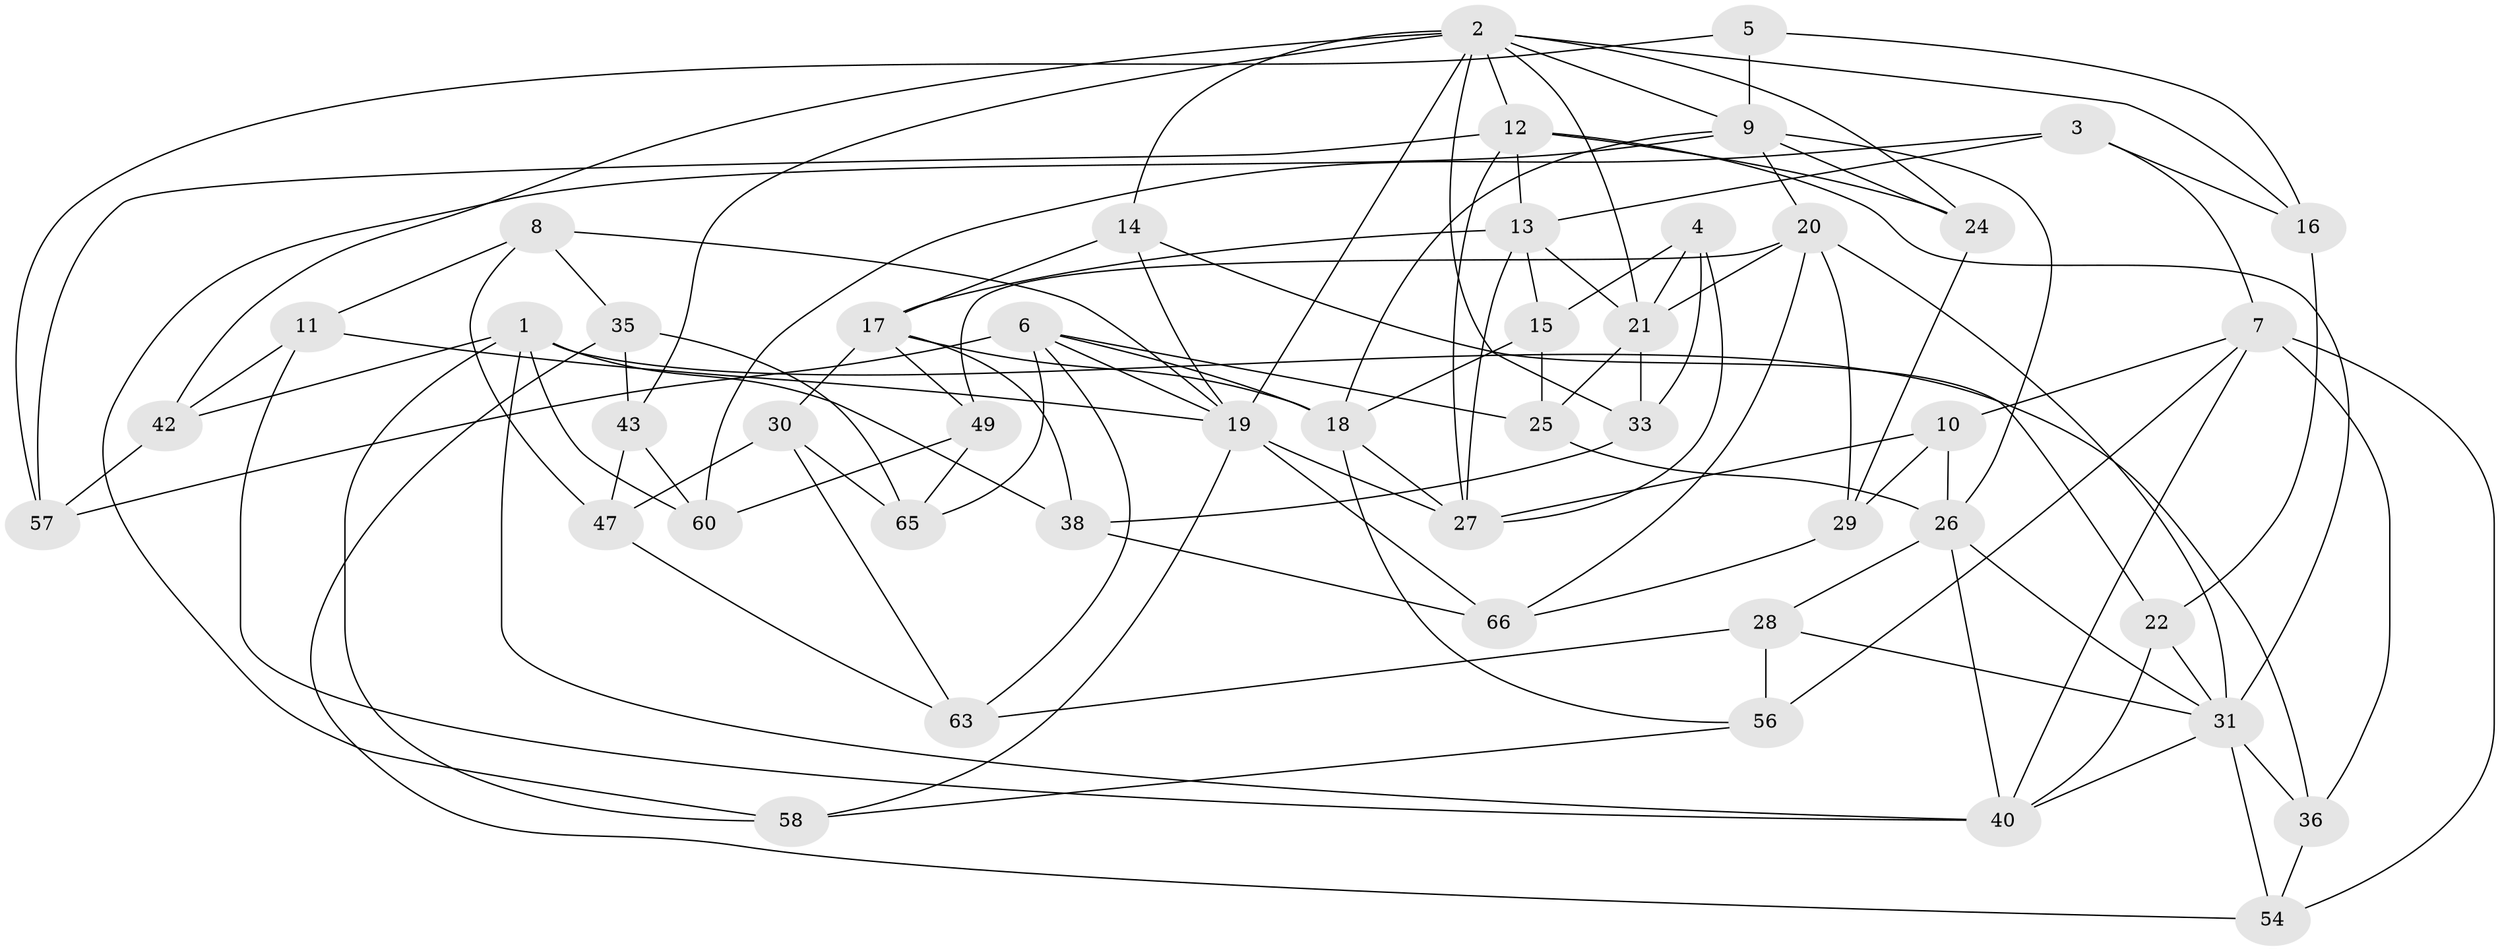 // original degree distribution, {4: 1.0}
// Generated by graph-tools (version 1.1) at 2025/20/03/04/25 18:20:37]
// undirected, 47 vertices, 114 edges
graph export_dot {
graph [start="1"]
  node [color=gray90,style=filled];
  1 [super="+55"];
  2 [super="+67+48"];
  3;
  4;
  5;
  6 [super="+45"];
  7 [super="+39"];
  8;
  9 [super="+46+23"];
  10;
  11;
  12 [super="+51"];
  13 [super="+32"];
  14;
  15;
  16;
  17 [super="+52"];
  18 [super="+68"];
  19 [super="+34"];
  20 [super="+44"];
  21 [super="+62"];
  22;
  24;
  25;
  26 [super="+37"];
  27 [super="+64"];
  28;
  29;
  30;
  31 [super="+41"];
  33;
  35;
  36;
  38;
  40 [super="+59"];
  42;
  43;
  47;
  49;
  54;
  56;
  57;
  58;
  60;
  63;
  65;
  66;
  1 -- 42;
  1 -- 38;
  1 -- 36;
  1 -- 40;
  1 -- 58;
  1 -- 60;
  2 -- 14;
  2 -- 16;
  2 -- 42;
  2 -- 9;
  2 -- 33;
  2 -- 19;
  2 -- 24;
  2 -- 43;
  2 -- 12;
  2 -- 21;
  3 -- 60;
  3 -- 13;
  3 -- 7;
  3 -- 16;
  4 -- 15;
  4 -- 33;
  4 -- 21;
  4 -- 27;
  5 -- 16;
  5 -- 57;
  5 -- 9 [weight=2];
  6 -- 18;
  6 -- 65;
  6 -- 63;
  6 -- 25;
  6 -- 19;
  6 -- 57;
  7 -- 10;
  7 -- 36;
  7 -- 56;
  7 -- 40;
  7 -- 54;
  8 -- 11;
  8 -- 47;
  8 -- 35;
  8 -- 19;
  9 -- 18;
  9 -- 26;
  9 -- 24;
  9 -- 58;
  9 -- 20;
  10 -- 29;
  10 -- 27;
  10 -- 26;
  11 -- 40;
  11 -- 42;
  11 -- 19;
  12 -- 27;
  12 -- 24;
  12 -- 57;
  12 -- 13;
  12 -- 31;
  13 -- 15;
  13 -- 17;
  13 -- 21;
  13 -- 27;
  14 -- 17;
  14 -- 22;
  14 -- 19;
  15 -- 25;
  15 -- 18;
  16 -- 22;
  17 -- 30;
  17 -- 38;
  17 -- 49;
  17 -- 18;
  18 -- 56;
  18 -- 27;
  19 -- 58;
  19 -- 66;
  19 -- 27;
  20 -- 49;
  20 -- 66;
  20 -- 29;
  20 -- 21;
  20 -- 31;
  21 -- 33;
  21 -- 25;
  22 -- 40;
  22 -- 31;
  24 -- 29;
  25 -- 26;
  26 -- 28;
  26 -- 40;
  26 -- 31;
  28 -- 63;
  28 -- 56;
  28 -- 31;
  29 -- 66;
  30 -- 65;
  30 -- 47;
  30 -- 63;
  31 -- 40;
  31 -- 36;
  31 -- 54;
  33 -- 38;
  35 -- 65;
  35 -- 54;
  35 -- 43;
  36 -- 54;
  38 -- 66;
  42 -- 57;
  43 -- 60;
  43 -- 47;
  47 -- 63;
  49 -- 60;
  49 -- 65;
  56 -- 58;
}
